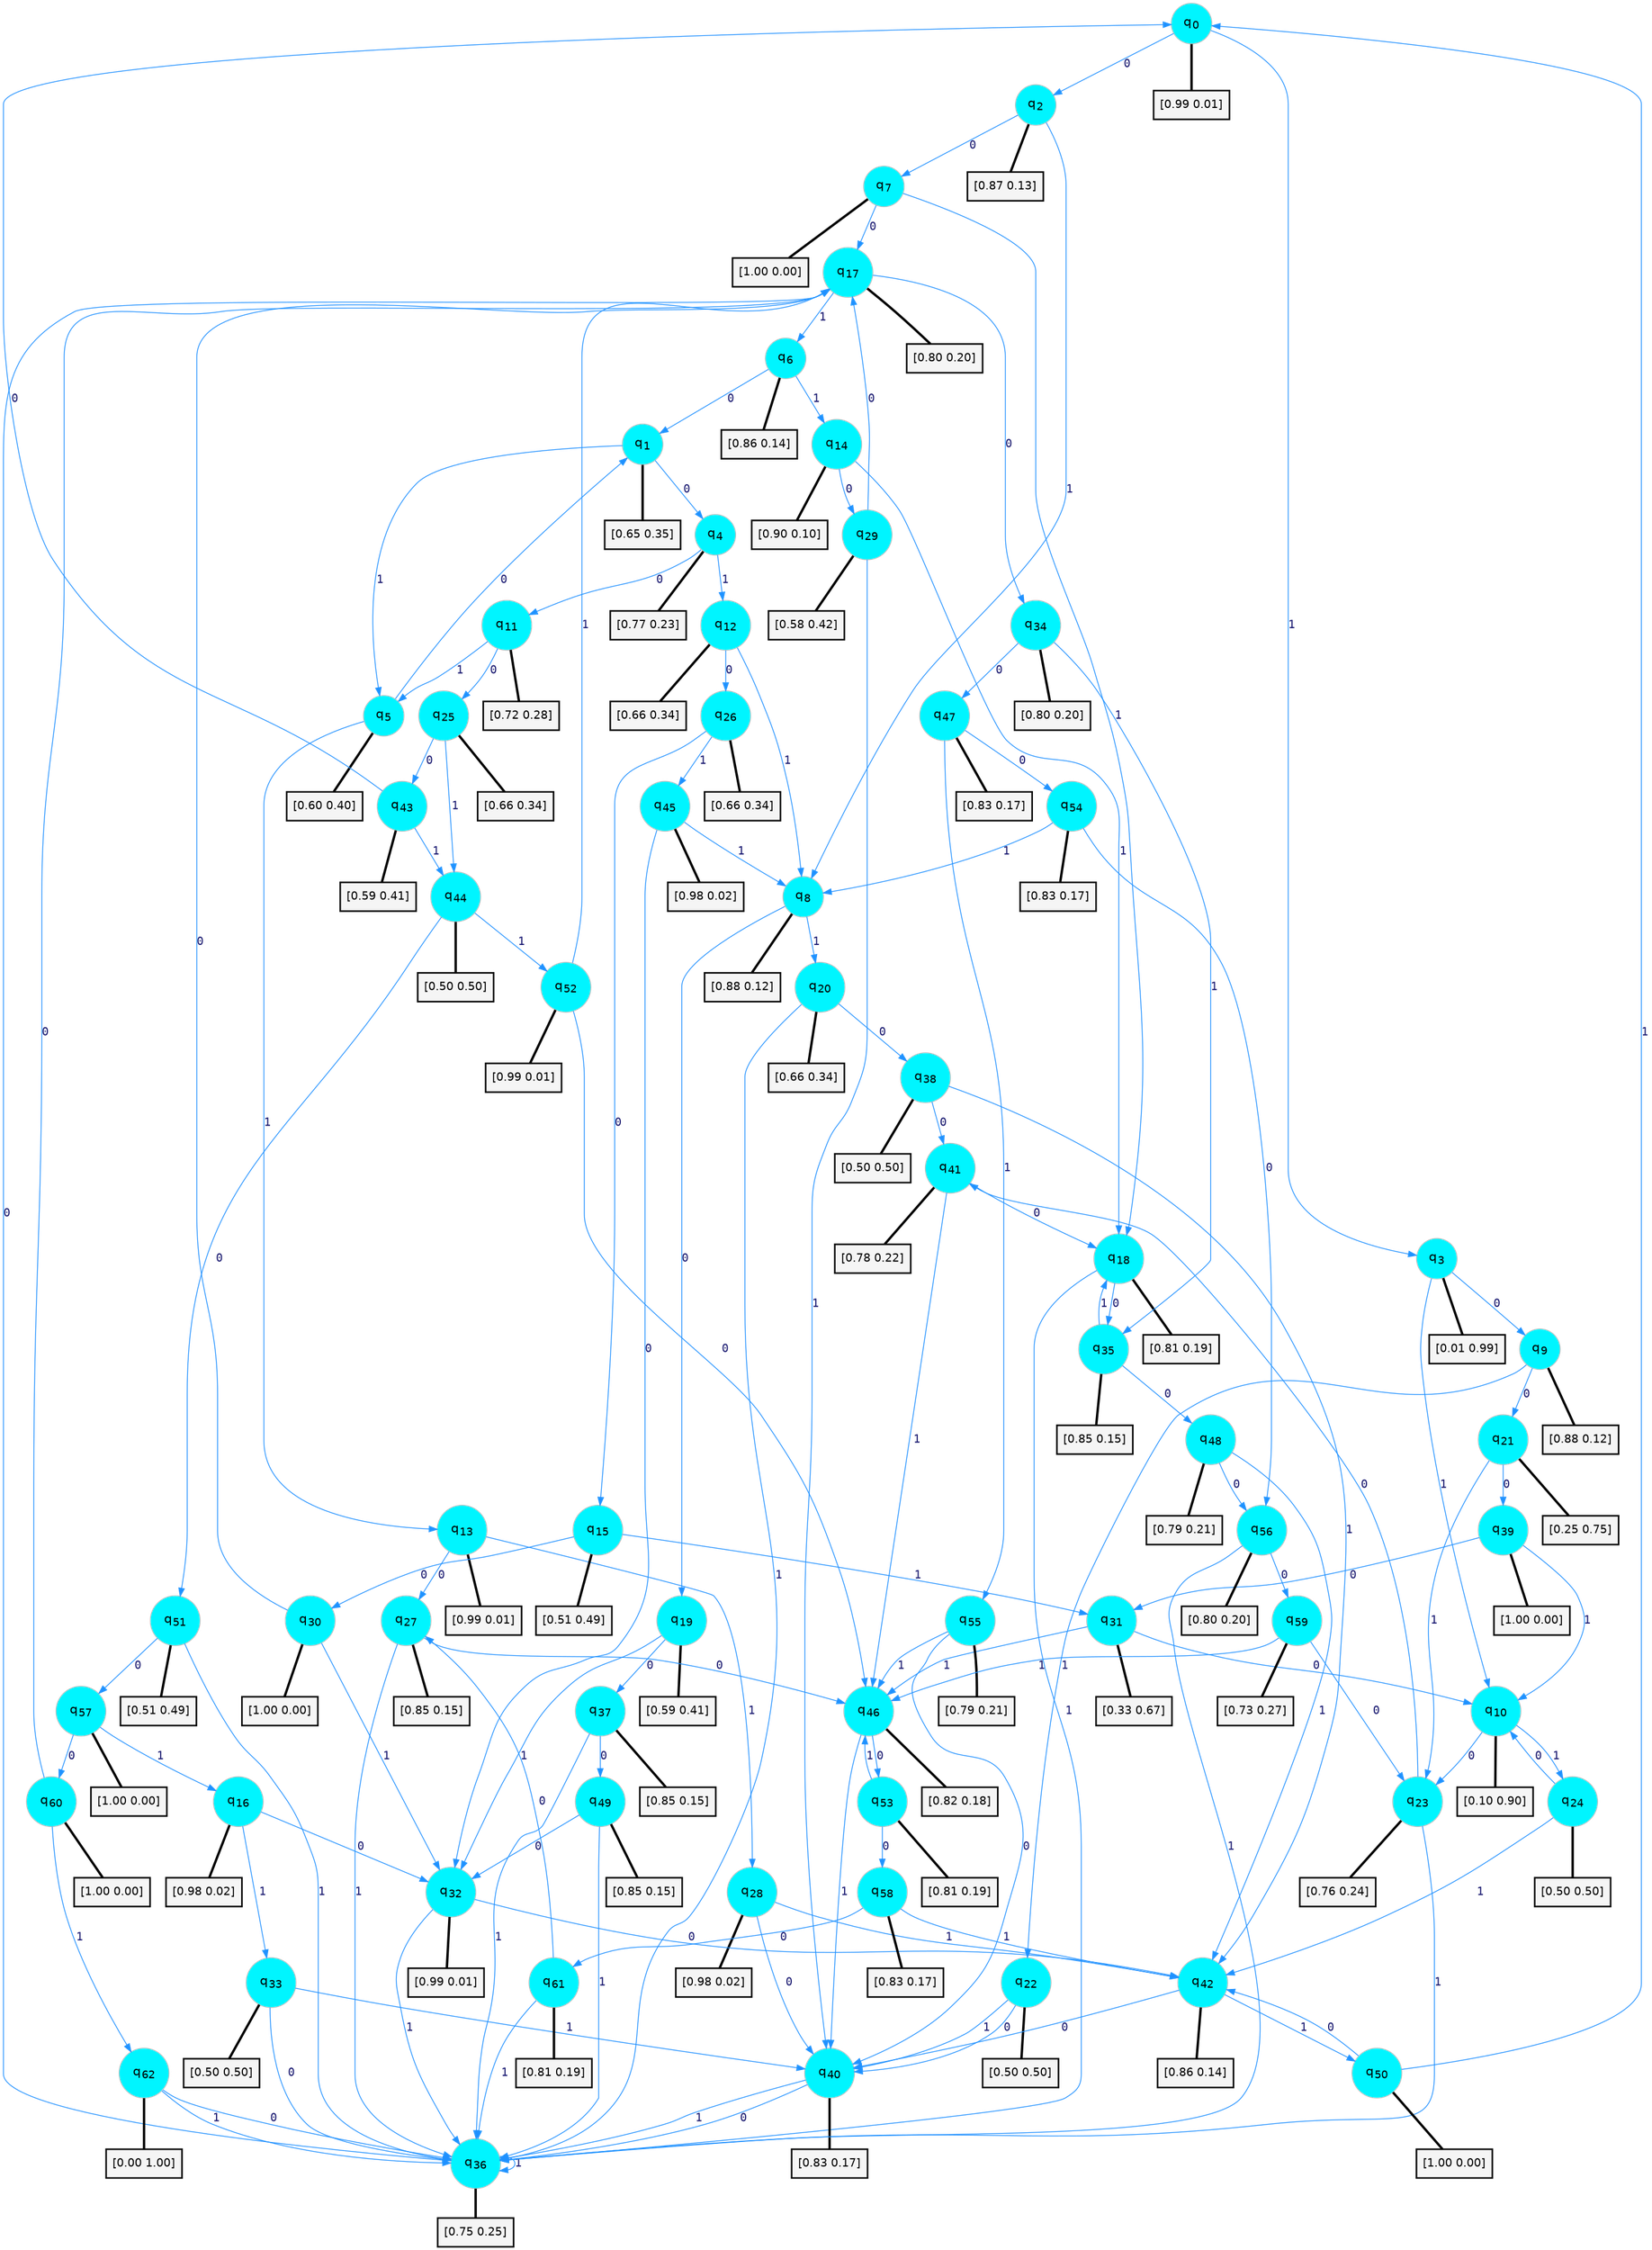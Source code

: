 digraph G {
graph [
bgcolor=transparent, dpi=300, rankdir=TD, size="40,25"];
node [
color=gray, fillcolor=turquoise1, fontcolor=black, fontname=Helvetica, fontsize=16, fontweight=bold, shape=circle, style=filled];
edge [
arrowsize=1, color=dodgerblue1, fontcolor=midnightblue, fontname=courier, fontweight=bold, penwidth=1, style=solid, weight=20];
0[label=<q<SUB>0</SUB>>];
1[label=<q<SUB>1</SUB>>];
2[label=<q<SUB>2</SUB>>];
3[label=<q<SUB>3</SUB>>];
4[label=<q<SUB>4</SUB>>];
5[label=<q<SUB>5</SUB>>];
6[label=<q<SUB>6</SUB>>];
7[label=<q<SUB>7</SUB>>];
8[label=<q<SUB>8</SUB>>];
9[label=<q<SUB>9</SUB>>];
10[label=<q<SUB>10</SUB>>];
11[label=<q<SUB>11</SUB>>];
12[label=<q<SUB>12</SUB>>];
13[label=<q<SUB>13</SUB>>];
14[label=<q<SUB>14</SUB>>];
15[label=<q<SUB>15</SUB>>];
16[label=<q<SUB>16</SUB>>];
17[label=<q<SUB>17</SUB>>];
18[label=<q<SUB>18</SUB>>];
19[label=<q<SUB>19</SUB>>];
20[label=<q<SUB>20</SUB>>];
21[label=<q<SUB>21</SUB>>];
22[label=<q<SUB>22</SUB>>];
23[label=<q<SUB>23</SUB>>];
24[label=<q<SUB>24</SUB>>];
25[label=<q<SUB>25</SUB>>];
26[label=<q<SUB>26</SUB>>];
27[label=<q<SUB>27</SUB>>];
28[label=<q<SUB>28</SUB>>];
29[label=<q<SUB>29</SUB>>];
30[label=<q<SUB>30</SUB>>];
31[label=<q<SUB>31</SUB>>];
32[label=<q<SUB>32</SUB>>];
33[label=<q<SUB>33</SUB>>];
34[label=<q<SUB>34</SUB>>];
35[label=<q<SUB>35</SUB>>];
36[label=<q<SUB>36</SUB>>];
37[label=<q<SUB>37</SUB>>];
38[label=<q<SUB>38</SUB>>];
39[label=<q<SUB>39</SUB>>];
40[label=<q<SUB>40</SUB>>];
41[label=<q<SUB>41</SUB>>];
42[label=<q<SUB>42</SUB>>];
43[label=<q<SUB>43</SUB>>];
44[label=<q<SUB>44</SUB>>];
45[label=<q<SUB>45</SUB>>];
46[label=<q<SUB>46</SUB>>];
47[label=<q<SUB>47</SUB>>];
48[label=<q<SUB>48</SUB>>];
49[label=<q<SUB>49</SUB>>];
50[label=<q<SUB>50</SUB>>];
51[label=<q<SUB>51</SUB>>];
52[label=<q<SUB>52</SUB>>];
53[label=<q<SUB>53</SUB>>];
54[label=<q<SUB>54</SUB>>];
55[label=<q<SUB>55</SUB>>];
56[label=<q<SUB>56</SUB>>];
57[label=<q<SUB>57</SUB>>];
58[label=<q<SUB>58</SUB>>];
59[label=<q<SUB>59</SUB>>];
60[label=<q<SUB>60</SUB>>];
61[label=<q<SUB>61</SUB>>];
62[label=<q<SUB>62</SUB>>];
63[label="[0.99 0.01]", shape=box,fontcolor=black, fontname=Helvetica, fontsize=14, penwidth=2, fillcolor=whitesmoke,color=black];
64[label="[0.65 0.35]", shape=box,fontcolor=black, fontname=Helvetica, fontsize=14, penwidth=2, fillcolor=whitesmoke,color=black];
65[label="[0.87 0.13]", shape=box,fontcolor=black, fontname=Helvetica, fontsize=14, penwidth=2, fillcolor=whitesmoke,color=black];
66[label="[0.01 0.99]", shape=box,fontcolor=black, fontname=Helvetica, fontsize=14, penwidth=2, fillcolor=whitesmoke,color=black];
67[label="[0.77 0.23]", shape=box,fontcolor=black, fontname=Helvetica, fontsize=14, penwidth=2, fillcolor=whitesmoke,color=black];
68[label="[0.60 0.40]", shape=box,fontcolor=black, fontname=Helvetica, fontsize=14, penwidth=2, fillcolor=whitesmoke,color=black];
69[label="[0.86 0.14]", shape=box,fontcolor=black, fontname=Helvetica, fontsize=14, penwidth=2, fillcolor=whitesmoke,color=black];
70[label="[1.00 0.00]", shape=box,fontcolor=black, fontname=Helvetica, fontsize=14, penwidth=2, fillcolor=whitesmoke,color=black];
71[label="[0.88 0.12]", shape=box,fontcolor=black, fontname=Helvetica, fontsize=14, penwidth=2, fillcolor=whitesmoke,color=black];
72[label="[0.88 0.12]", shape=box,fontcolor=black, fontname=Helvetica, fontsize=14, penwidth=2, fillcolor=whitesmoke,color=black];
73[label="[0.10 0.90]", shape=box,fontcolor=black, fontname=Helvetica, fontsize=14, penwidth=2, fillcolor=whitesmoke,color=black];
74[label="[0.72 0.28]", shape=box,fontcolor=black, fontname=Helvetica, fontsize=14, penwidth=2, fillcolor=whitesmoke,color=black];
75[label="[0.66 0.34]", shape=box,fontcolor=black, fontname=Helvetica, fontsize=14, penwidth=2, fillcolor=whitesmoke,color=black];
76[label="[0.99 0.01]", shape=box,fontcolor=black, fontname=Helvetica, fontsize=14, penwidth=2, fillcolor=whitesmoke,color=black];
77[label="[0.90 0.10]", shape=box,fontcolor=black, fontname=Helvetica, fontsize=14, penwidth=2, fillcolor=whitesmoke,color=black];
78[label="[0.51 0.49]", shape=box,fontcolor=black, fontname=Helvetica, fontsize=14, penwidth=2, fillcolor=whitesmoke,color=black];
79[label="[0.98 0.02]", shape=box,fontcolor=black, fontname=Helvetica, fontsize=14, penwidth=2, fillcolor=whitesmoke,color=black];
80[label="[0.80 0.20]", shape=box,fontcolor=black, fontname=Helvetica, fontsize=14, penwidth=2, fillcolor=whitesmoke,color=black];
81[label="[0.81 0.19]", shape=box,fontcolor=black, fontname=Helvetica, fontsize=14, penwidth=2, fillcolor=whitesmoke,color=black];
82[label="[0.59 0.41]", shape=box,fontcolor=black, fontname=Helvetica, fontsize=14, penwidth=2, fillcolor=whitesmoke,color=black];
83[label="[0.66 0.34]", shape=box,fontcolor=black, fontname=Helvetica, fontsize=14, penwidth=2, fillcolor=whitesmoke,color=black];
84[label="[0.25 0.75]", shape=box,fontcolor=black, fontname=Helvetica, fontsize=14, penwidth=2, fillcolor=whitesmoke,color=black];
85[label="[0.50 0.50]", shape=box,fontcolor=black, fontname=Helvetica, fontsize=14, penwidth=2, fillcolor=whitesmoke,color=black];
86[label="[0.76 0.24]", shape=box,fontcolor=black, fontname=Helvetica, fontsize=14, penwidth=2, fillcolor=whitesmoke,color=black];
87[label="[0.50 0.50]", shape=box,fontcolor=black, fontname=Helvetica, fontsize=14, penwidth=2, fillcolor=whitesmoke,color=black];
88[label="[0.66 0.34]", shape=box,fontcolor=black, fontname=Helvetica, fontsize=14, penwidth=2, fillcolor=whitesmoke,color=black];
89[label="[0.66 0.34]", shape=box,fontcolor=black, fontname=Helvetica, fontsize=14, penwidth=2, fillcolor=whitesmoke,color=black];
90[label="[0.85 0.15]", shape=box,fontcolor=black, fontname=Helvetica, fontsize=14, penwidth=2, fillcolor=whitesmoke,color=black];
91[label="[0.98 0.02]", shape=box,fontcolor=black, fontname=Helvetica, fontsize=14, penwidth=2, fillcolor=whitesmoke,color=black];
92[label="[0.58 0.42]", shape=box,fontcolor=black, fontname=Helvetica, fontsize=14, penwidth=2, fillcolor=whitesmoke,color=black];
93[label="[1.00 0.00]", shape=box,fontcolor=black, fontname=Helvetica, fontsize=14, penwidth=2, fillcolor=whitesmoke,color=black];
94[label="[0.33 0.67]", shape=box,fontcolor=black, fontname=Helvetica, fontsize=14, penwidth=2, fillcolor=whitesmoke,color=black];
95[label="[0.99 0.01]", shape=box,fontcolor=black, fontname=Helvetica, fontsize=14, penwidth=2, fillcolor=whitesmoke,color=black];
96[label="[0.50 0.50]", shape=box,fontcolor=black, fontname=Helvetica, fontsize=14, penwidth=2, fillcolor=whitesmoke,color=black];
97[label="[0.80 0.20]", shape=box,fontcolor=black, fontname=Helvetica, fontsize=14, penwidth=2, fillcolor=whitesmoke,color=black];
98[label="[0.85 0.15]", shape=box,fontcolor=black, fontname=Helvetica, fontsize=14, penwidth=2, fillcolor=whitesmoke,color=black];
99[label="[0.75 0.25]", shape=box,fontcolor=black, fontname=Helvetica, fontsize=14, penwidth=2, fillcolor=whitesmoke,color=black];
100[label="[0.85 0.15]", shape=box,fontcolor=black, fontname=Helvetica, fontsize=14, penwidth=2, fillcolor=whitesmoke,color=black];
101[label="[0.50 0.50]", shape=box,fontcolor=black, fontname=Helvetica, fontsize=14, penwidth=2, fillcolor=whitesmoke,color=black];
102[label="[1.00 0.00]", shape=box,fontcolor=black, fontname=Helvetica, fontsize=14, penwidth=2, fillcolor=whitesmoke,color=black];
103[label="[0.83 0.17]", shape=box,fontcolor=black, fontname=Helvetica, fontsize=14, penwidth=2, fillcolor=whitesmoke,color=black];
104[label="[0.78 0.22]", shape=box,fontcolor=black, fontname=Helvetica, fontsize=14, penwidth=2, fillcolor=whitesmoke,color=black];
105[label="[0.86 0.14]", shape=box,fontcolor=black, fontname=Helvetica, fontsize=14, penwidth=2, fillcolor=whitesmoke,color=black];
106[label="[0.59 0.41]", shape=box,fontcolor=black, fontname=Helvetica, fontsize=14, penwidth=2, fillcolor=whitesmoke,color=black];
107[label="[0.50 0.50]", shape=box,fontcolor=black, fontname=Helvetica, fontsize=14, penwidth=2, fillcolor=whitesmoke,color=black];
108[label="[0.98 0.02]", shape=box,fontcolor=black, fontname=Helvetica, fontsize=14, penwidth=2, fillcolor=whitesmoke,color=black];
109[label="[0.82 0.18]", shape=box,fontcolor=black, fontname=Helvetica, fontsize=14, penwidth=2, fillcolor=whitesmoke,color=black];
110[label="[0.83 0.17]", shape=box,fontcolor=black, fontname=Helvetica, fontsize=14, penwidth=2, fillcolor=whitesmoke,color=black];
111[label="[0.79 0.21]", shape=box,fontcolor=black, fontname=Helvetica, fontsize=14, penwidth=2, fillcolor=whitesmoke,color=black];
112[label="[0.85 0.15]", shape=box,fontcolor=black, fontname=Helvetica, fontsize=14, penwidth=2, fillcolor=whitesmoke,color=black];
113[label="[1.00 0.00]", shape=box,fontcolor=black, fontname=Helvetica, fontsize=14, penwidth=2, fillcolor=whitesmoke,color=black];
114[label="[0.51 0.49]", shape=box,fontcolor=black, fontname=Helvetica, fontsize=14, penwidth=2, fillcolor=whitesmoke,color=black];
115[label="[0.99 0.01]", shape=box,fontcolor=black, fontname=Helvetica, fontsize=14, penwidth=2, fillcolor=whitesmoke,color=black];
116[label="[0.81 0.19]", shape=box,fontcolor=black, fontname=Helvetica, fontsize=14, penwidth=2, fillcolor=whitesmoke,color=black];
117[label="[0.83 0.17]", shape=box,fontcolor=black, fontname=Helvetica, fontsize=14, penwidth=2, fillcolor=whitesmoke,color=black];
118[label="[0.79 0.21]", shape=box,fontcolor=black, fontname=Helvetica, fontsize=14, penwidth=2, fillcolor=whitesmoke,color=black];
119[label="[0.80 0.20]", shape=box,fontcolor=black, fontname=Helvetica, fontsize=14, penwidth=2, fillcolor=whitesmoke,color=black];
120[label="[1.00 0.00]", shape=box,fontcolor=black, fontname=Helvetica, fontsize=14, penwidth=2, fillcolor=whitesmoke,color=black];
121[label="[0.83 0.17]", shape=box,fontcolor=black, fontname=Helvetica, fontsize=14, penwidth=2, fillcolor=whitesmoke,color=black];
122[label="[0.73 0.27]", shape=box,fontcolor=black, fontname=Helvetica, fontsize=14, penwidth=2, fillcolor=whitesmoke,color=black];
123[label="[1.00 0.00]", shape=box,fontcolor=black, fontname=Helvetica, fontsize=14, penwidth=2, fillcolor=whitesmoke,color=black];
124[label="[0.81 0.19]", shape=box,fontcolor=black, fontname=Helvetica, fontsize=14, penwidth=2, fillcolor=whitesmoke,color=black];
125[label="[0.00 1.00]", shape=box,fontcolor=black, fontname=Helvetica, fontsize=14, penwidth=2, fillcolor=whitesmoke,color=black];
0->2 [label=0];
0->3 [label=1];
0->63 [arrowhead=none, penwidth=3,color=black];
1->4 [label=0];
1->5 [label=1];
1->64 [arrowhead=none, penwidth=3,color=black];
2->7 [label=0];
2->8 [label=1];
2->65 [arrowhead=none, penwidth=3,color=black];
3->9 [label=0];
3->10 [label=1];
3->66 [arrowhead=none, penwidth=3,color=black];
4->11 [label=0];
4->12 [label=1];
4->67 [arrowhead=none, penwidth=3,color=black];
5->1 [label=0];
5->13 [label=1];
5->68 [arrowhead=none, penwidth=3,color=black];
6->1 [label=0];
6->14 [label=1];
6->69 [arrowhead=none, penwidth=3,color=black];
7->17 [label=0];
7->18 [label=1];
7->70 [arrowhead=none, penwidth=3,color=black];
8->19 [label=0];
8->20 [label=1];
8->71 [arrowhead=none, penwidth=3,color=black];
9->21 [label=0];
9->22 [label=1];
9->72 [arrowhead=none, penwidth=3,color=black];
10->23 [label=0];
10->24 [label=1];
10->73 [arrowhead=none, penwidth=3,color=black];
11->25 [label=0];
11->5 [label=1];
11->74 [arrowhead=none, penwidth=3,color=black];
12->26 [label=0];
12->8 [label=1];
12->75 [arrowhead=none, penwidth=3,color=black];
13->27 [label=0];
13->28 [label=1];
13->76 [arrowhead=none, penwidth=3,color=black];
14->29 [label=0];
14->18 [label=1];
14->77 [arrowhead=none, penwidth=3,color=black];
15->30 [label=0];
15->31 [label=1];
15->78 [arrowhead=none, penwidth=3,color=black];
16->32 [label=0];
16->33 [label=1];
16->79 [arrowhead=none, penwidth=3,color=black];
17->34 [label=0];
17->6 [label=1];
17->80 [arrowhead=none, penwidth=3,color=black];
18->35 [label=0];
18->36 [label=1];
18->81 [arrowhead=none, penwidth=3,color=black];
19->37 [label=0];
19->32 [label=1];
19->82 [arrowhead=none, penwidth=3,color=black];
20->38 [label=0];
20->36 [label=1];
20->83 [arrowhead=none, penwidth=3,color=black];
21->39 [label=0];
21->23 [label=1];
21->84 [arrowhead=none, penwidth=3,color=black];
22->40 [label=0];
22->40 [label=1];
22->85 [arrowhead=none, penwidth=3,color=black];
23->41 [label=0];
23->36 [label=1];
23->86 [arrowhead=none, penwidth=3,color=black];
24->10 [label=0];
24->42 [label=1];
24->87 [arrowhead=none, penwidth=3,color=black];
25->43 [label=0];
25->44 [label=1];
25->88 [arrowhead=none, penwidth=3,color=black];
26->15 [label=0];
26->45 [label=1];
26->89 [arrowhead=none, penwidth=3,color=black];
27->46 [label=0];
27->36 [label=1];
27->90 [arrowhead=none, penwidth=3,color=black];
28->40 [label=0];
28->42 [label=1];
28->91 [arrowhead=none, penwidth=3,color=black];
29->17 [label=0];
29->40 [label=1];
29->92 [arrowhead=none, penwidth=3,color=black];
30->17 [label=0];
30->32 [label=1];
30->93 [arrowhead=none, penwidth=3,color=black];
31->10 [label=0];
31->46 [label=1];
31->94 [arrowhead=none, penwidth=3,color=black];
32->42 [label=0];
32->36 [label=1];
32->95 [arrowhead=none, penwidth=3,color=black];
33->36 [label=0];
33->40 [label=1];
33->96 [arrowhead=none, penwidth=3,color=black];
34->47 [label=0];
34->35 [label=1];
34->97 [arrowhead=none, penwidth=3,color=black];
35->48 [label=0];
35->18 [label=1];
35->98 [arrowhead=none, penwidth=3,color=black];
36->17 [label=0];
36->36 [label=1];
36->99 [arrowhead=none, penwidth=3,color=black];
37->49 [label=0];
37->36 [label=1];
37->100 [arrowhead=none, penwidth=3,color=black];
38->41 [label=0];
38->42 [label=1];
38->101 [arrowhead=none, penwidth=3,color=black];
39->31 [label=0];
39->10 [label=1];
39->102 [arrowhead=none, penwidth=3,color=black];
40->36 [label=0];
40->36 [label=1];
40->103 [arrowhead=none, penwidth=3,color=black];
41->18 [label=0];
41->46 [label=1];
41->104 [arrowhead=none, penwidth=3,color=black];
42->40 [label=0];
42->50 [label=1];
42->105 [arrowhead=none, penwidth=3,color=black];
43->0 [label=0];
43->44 [label=1];
43->106 [arrowhead=none, penwidth=3,color=black];
44->51 [label=0];
44->52 [label=1];
44->107 [arrowhead=none, penwidth=3,color=black];
45->32 [label=0];
45->8 [label=1];
45->108 [arrowhead=none, penwidth=3,color=black];
46->53 [label=0];
46->40 [label=1];
46->109 [arrowhead=none, penwidth=3,color=black];
47->54 [label=0];
47->55 [label=1];
47->110 [arrowhead=none, penwidth=3,color=black];
48->56 [label=0];
48->42 [label=1];
48->111 [arrowhead=none, penwidth=3,color=black];
49->32 [label=0];
49->36 [label=1];
49->112 [arrowhead=none, penwidth=3,color=black];
50->42 [label=0];
50->0 [label=1];
50->113 [arrowhead=none, penwidth=3,color=black];
51->57 [label=0];
51->36 [label=1];
51->114 [arrowhead=none, penwidth=3,color=black];
52->46 [label=0];
52->17 [label=1];
52->115 [arrowhead=none, penwidth=3,color=black];
53->58 [label=0];
53->46 [label=1];
53->116 [arrowhead=none, penwidth=3,color=black];
54->56 [label=0];
54->8 [label=1];
54->117 [arrowhead=none, penwidth=3,color=black];
55->40 [label=0];
55->46 [label=1];
55->118 [arrowhead=none, penwidth=3,color=black];
56->59 [label=0];
56->36 [label=1];
56->119 [arrowhead=none, penwidth=3,color=black];
57->60 [label=0];
57->16 [label=1];
57->120 [arrowhead=none, penwidth=3,color=black];
58->61 [label=0];
58->42 [label=1];
58->121 [arrowhead=none, penwidth=3,color=black];
59->23 [label=0];
59->46 [label=1];
59->122 [arrowhead=none, penwidth=3,color=black];
60->17 [label=0];
60->62 [label=1];
60->123 [arrowhead=none, penwidth=3,color=black];
61->27 [label=0];
61->36 [label=1];
61->124 [arrowhead=none, penwidth=3,color=black];
62->36 [label=0];
62->36 [label=1];
62->125 [arrowhead=none, penwidth=3,color=black];
}
